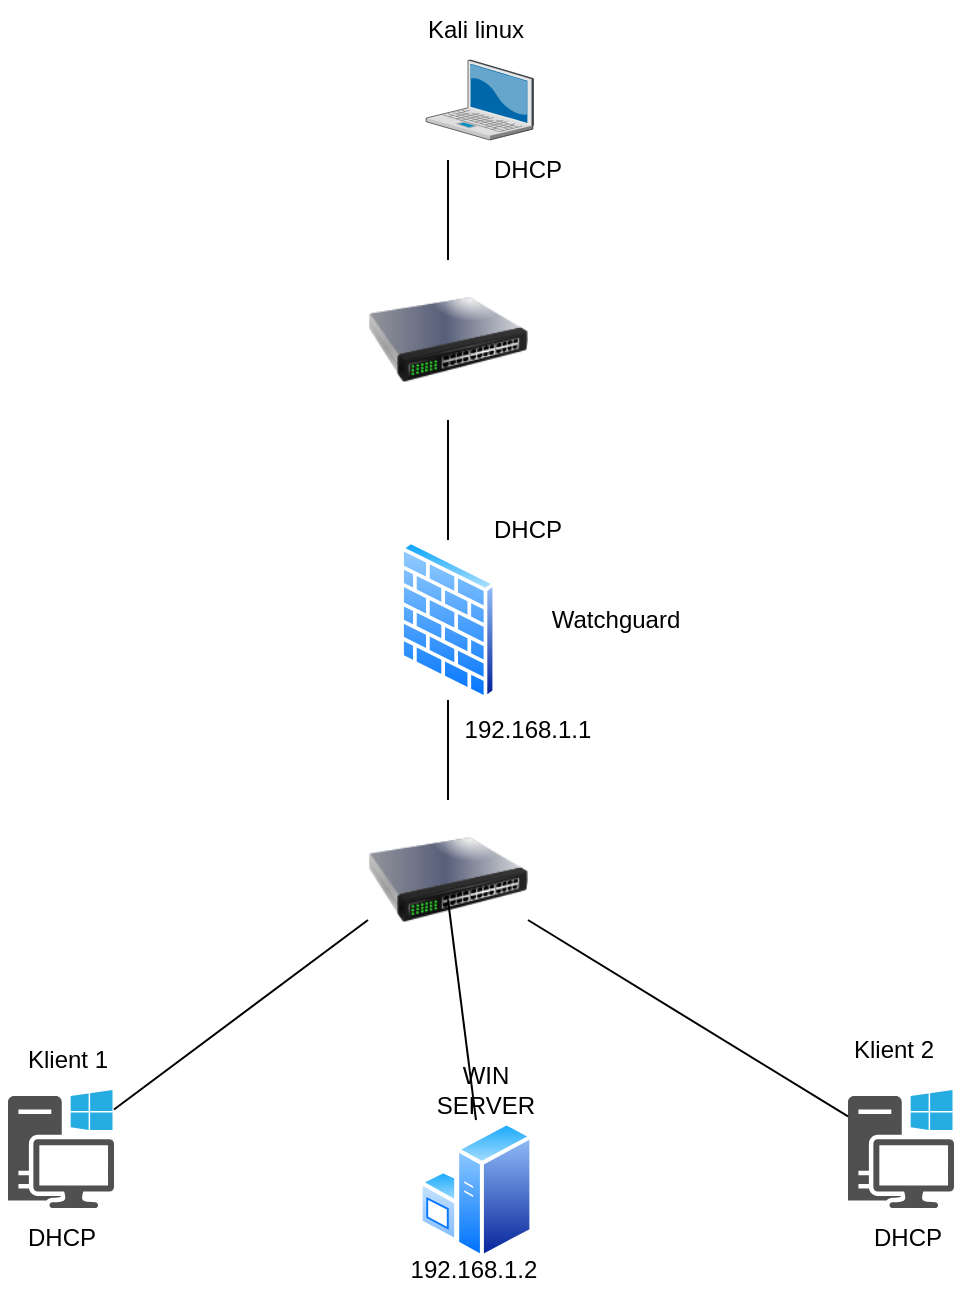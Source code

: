 <mxfile version="22.1.3" type="github">
  <diagram name="Side-1" id="L52kcuPlgPj_cfV51A-e">
    <mxGraphModel dx="1216" dy="1735" grid="1" gridSize="10" guides="1" tooltips="1" connect="1" arrows="1" fold="1" page="1" pageScale="1" pageWidth="827" pageHeight="1169" math="0" shadow="0">
      <root>
        <mxCell id="0" />
        <mxCell id="1" parent="0" />
        <mxCell id="wNEYly4okhCdQfceVJer-1" value="" style="verticalLabelPosition=bottom;sketch=0;aspect=fixed;html=1;verticalAlign=top;strokeColor=none;align=center;outlineConnect=0;shape=mxgraph.citrix.laptop_2;" parent="1" vertex="1">
          <mxGeometry x="349.06" width="53.64" height="40" as="geometry" />
        </mxCell>
        <mxCell id="wNEYly4okhCdQfceVJer-2" value="" style="shape=image;html=1;verticalAlign=top;verticalLabelPosition=bottom;labelBackgroundColor=#ffffff;imageAspect=0;aspect=fixed;image=https://cdn0.iconfinder.com/data/icons/kameleon-free-pack/110/Hacker-128.png" parent="1" vertex="1">
          <mxGeometry x="330" y="-10" width="60" height="60" as="geometry" />
        </mxCell>
        <mxCell id="wNEYly4okhCdQfceVJer-5" value="" style="image;html=1;image=img/lib/clip_art/networking/Switch_128x128.png" parent="1" vertex="1">
          <mxGeometry x="320" y="100" width="80" height="80" as="geometry" />
        </mxCell>
        <mxCell id="wNEYly4okhCdQfceVJer-6" value="" style="image;html=1;image=img/lib/clip_art/networking/Switch_128x128.png" parent="1" vertex="1">
          <mxGeometry x="320" y="370" width="80" height="80" as="geometry" />
        </mxCell>
        <mxCell id="wNEYly4okhCdQfceVJer-7" value="" style="image;aspect=fixed;perimeter=ellipsePerimeter;html=1;align=center;shadow=0;dashed=0;spacingTop=3;image=img/lib/active_directory/firewall.svg;" parent="1" vertex="1">
          <mxGeometry x="335.6" y="240" width="48.8" height="80" as="geometry" />
        </mxCell>
        <mxCell id="wNEYly4okhCdQfceVJer-8" value="" style="image;aspect=fixed;perimeter=ellipsePerimeter;html=1;align=center;shadow=0;dashed=0;spacingTop=3;image=img/lib/active_directory/windows_server.svg;" parent="1" vertex="1">
          <mxGeometry x="345.3" y="530" width="57.4" height="70" as="geometry" />
        </mxCell>
        <mxCell id="wNEYly4okhCdQfceVJer-9" value="" style="sketch=0;pointerEvents=1;shadow=0;dashed=0;html=1;strokeColor=none;fillColor=#505050;labelPosition=center;verticalLabelPosition=bottom;verticalAlign=top;outlineConnect=0;align=center;shape=mxgraph.office.devices.workstation_pc;" parent="1" vertex="1">
          <mxGeometry x="560" y="515" width="53" height="59" as="geometry" />
        </mxCell>
        <mxCell id="wNEYly4okhCdQfceVJer-10" value="" style="sketch=0;pointerEvents=1;shadow=0;dashed=0;html=1;strokeColor=none;fillColor=#505050;labelPosition=center;verticalLabelPosition=bottom;verticalAlign=top;outlineConnect=0;align=center;shape=mxgraph.office.devices.workstation_pc;" parent="1" vertex="1">
          <mxGeometry x="140" y="515" width="53" height="59" as="geometry" />
        </mxCell>
        <mxCell id="wNEYly4okhCdQfceVJer-11" value="" style="endArrow=none;html=1;rounded=0;entryX=0;entryY=0.75;entryDx=0;entryDy=0;" parent="1" source="wNEYly4okhCdQfceVJer-10" target="wNEYly4okhCdQfceVJer-6" edge="1">
          <mxGeometry width="50" height="50" relative="1" as="geometry">
            <mxPoint x="360" y="420" as="sourcePoint" />
            <mxPoint x="410" y="370" as="targetPoint" />
          </mxGeometry>
        </mxCell>
        <mxCell id="wNEYly4okhCdQfceVJer-12" value="" style="endArrow=none;html=1;rounded=0;entryX=0.5;entryY=0;entryDx=0;entryDy=0;" parent="1" target="wNEYly4okhCdQfceVJer-8" edge="1">
          <mxGeometry width="50" height="50" relative="1" as="geometry">
            <mxPoint x="360" y="420" as="sourcePoint" />
            <mxPoint x="410" y="370" as="targetPoint" />
          </mxGeometry>
        </mxCell>
        <mxCell id="wNEYly4okhCdQfceVJer-13" value="" style="endArrow=none;html=1;rounded=0;exitX=1;exitY=0.75;exitDx=0;exitDy=0;" parent="1" source="wNEYly4okhCdQfceVJer-6" target="wNEYly4okhCdQfceVJer-9" edge="1">
          <mxGeometry width="50" height="50" relative="1" as="geometry">
            <mxPoint x="360" y="420" as="sourcePoint" />
            <mxPoint x="410" y="370" as="targetPoint" />
          </mxGeometry>
        </mxCell>
        <mxCell id="wNEYly4okhCdQfceVJer-14" value="" style="endArrow=none;html=1;rounded=0;exitX=0.5;exitY=0;exitDx=0;exitDy=0;entryX=0.5;entryY=1;entryDx=0;entryDy=0;" parent="1" source="wNEYly4okhCdQfceVJer-6" target="wNEYly4okhCdQfceVJer-7" edge="1">
          <mxGeometry width="50" height="50" relative="1" as="geometry">
            <mxPoint x="360" y="420" as="sourcePoint" />
            <mxPoint x="410" y="370" as="targetPoint" />
          </mxGeometry>
        </mxCell>
        <mxCell id="wNEYly4okhCdQfceVJer-16" value="" style="endArrow=none;html=1;rounded=0;exitX=0.5;exitY=0;exitDx=0;exitDy=0;" parent="1" source="wNEYly4okhCdQfceVJer-7" target="wNEYly4okhCdQfceVJer-5" edge="1">
          <mxGeometry width="50" height="50" relative="1" as="geometry">
            <mxPoint x="400" y="280" as="sourcePoint" />
            <mxPoint x="450" y="230" as="targetPoint" />
          </mxGeometry>
        </mxCell>
        <mxCell id="wNEYly4okhCdQfceVJer-17" value="" style="endArrow=none;html=1;rounded=0;exitX=0.5;exitY=0;exitDx=0;exitDy=0;entryX=0.5;entryY=1;entryDx=0;entryDy=0;" parent="1" source="wNEYly4okhCdQfceVJer-5" target="wNEYly4okhCdQfceVJer-2" edge="1">
          <mxGeometry width="50" height="50" relative="1" as="geometry">
            <mxPoint x="400" y="180" as="sourcePoint" />
            <mxPoint x="450" y="130" as="targetPoint" />
          </mxGeometry>
        </mxCell>
        <mxCell id="wNEYly4okhCdQfceVJer-18" value="WIN SERVER" style="text;html=1;strokeColor=none;fillColor=none;align=center;verticalAlign=middle;whiteSpace=wrap;rounded=0;" parent="1" vertex="1">
          <mxGeometry x="349.06" y="500" width="60" height="30" as="geometry" />
        </mxCell>
        <mxCell id="wNEYly4okhCdQfceVJer-19" value="Klient 1" style="text;html=1;strokeColor=none;fillColor=none;align=center;verticalAlign=middle;whiteSpace=wrap;rounded=0;" parent="1" vertex="1">
          <mxGeometry x="140" y="485" width="60" height="30" as="geometry" />
        </mxCell>
        <mxCell id="wNEYly4okhCdQfceVJer-20" value="Klient 2" style="text;html=1;strokeColor=none;fillColor=none;align=center;verticalAlign=middle;whiteSpace=wrap;rounded=0;" parent="1" vertex="1">
          <mxGeometry x="553" y="480" width="60" height="30" as="geometry" />
        </mxCell>
        <mxCell id="wNEYly4okhCdQfceVJer-21" value="Kali linux" style="text;html=1;strokeColor=none;fillColor=none;align=center;verticalAlign=middle;whiteSpace=wrap;rounded=0;" parent="1" vertex="1">
          <mxGeometry x="344" y="-30" width="60" height="30" as="geometry" />
        </mxCell>
        <mxCell id="wNEYly4okhCdQfceVJer-22" value="DHCP" style="text;html=1;strokeColor=none;fillColor=none;align=center;verticalAlign=middle;whiteSpace=wrap;rounded=0;" parent="1" vertex="1">
          <mxGeometry x="370" y="40" width="60" height="30" as="geometry" />
        </mxCell>
        <mxCell id="wNEYly4okhCdQfceVJer-23" value="DHCP" style="text;html=1;strokeColor=none;fillColor=none;align=center;verticalAlign=middle;whiteSpace=wrap;rounded=0;" parent="1" vertex="1">
          <mxGeometry x="136.5" y="574" width="60" height="30" as="geometry" />
        </mxCell>
        <mxCell id="wNEYly4okhCdQfceVJer-24" value="DHCP" style="text;html=1;strokeColor=none;fillColor=none;align=center;verticalAlign=middle;whiteSpace=wrap;rounded=0;" parent="1" vertex="1">
          <mxGeometry x="560" y="574" width="60" height="30" as="geometry" />
        </mxCell>
        <mxCell id="wNEYly4okhCdQfceVJer-25" value="Watchguard" style="text;html=1;strokeColor=none;fillColor=none;align=center;verticalAlign=middle;whiteSpace=wrap;rounded=0;" parent="1" vertex="1">
          <mxGeometry x="414" y="265" width="60" height="30" as="geometry" />
        </mxCell>
        <mxCell id="EYvMGKhm3R_XrE3byE1b-1" value="192.168.1.2" style="text;html=1;strokeColor=none;fillColor=none;align=center;verticalAlign=middle;whiteSpace=wrap;rounded=0;" vertex="1" parent="1">
          <mxGeometry x="342.7" y="590" width="60" height="30" as="geometry" />
        </mxCell>
        <mxCell id="EYvMGKhm3R_XrE3byE1b-2" value="192.168.1.1" style="text;html=1;strokeColor=none;fillColor=none;align=center;verticalAlign=middle;whiteSpace=wrap;rounded=0;" vertex="1" parent="1">
          <mxGeometry x="370" y="320" width="60" height="30" as="geometry" />
        </mxCell>
        <mxCell id="EYvMGKhm3R_XrE3byE1b-3" value="DHCP" style="text;html=1;strokeColor=none;fillColor=none;align=center;verticalAlign=middle;whiteSpace=wrap;rounded=0;" vertex="1" parent="1">
          <mxGeometry x="370" y="220" width="60" height="30" as="geometry" />
        </mxCell>
      </root>
    </mxGraphModel>
  </diagram>
</mxfile>
